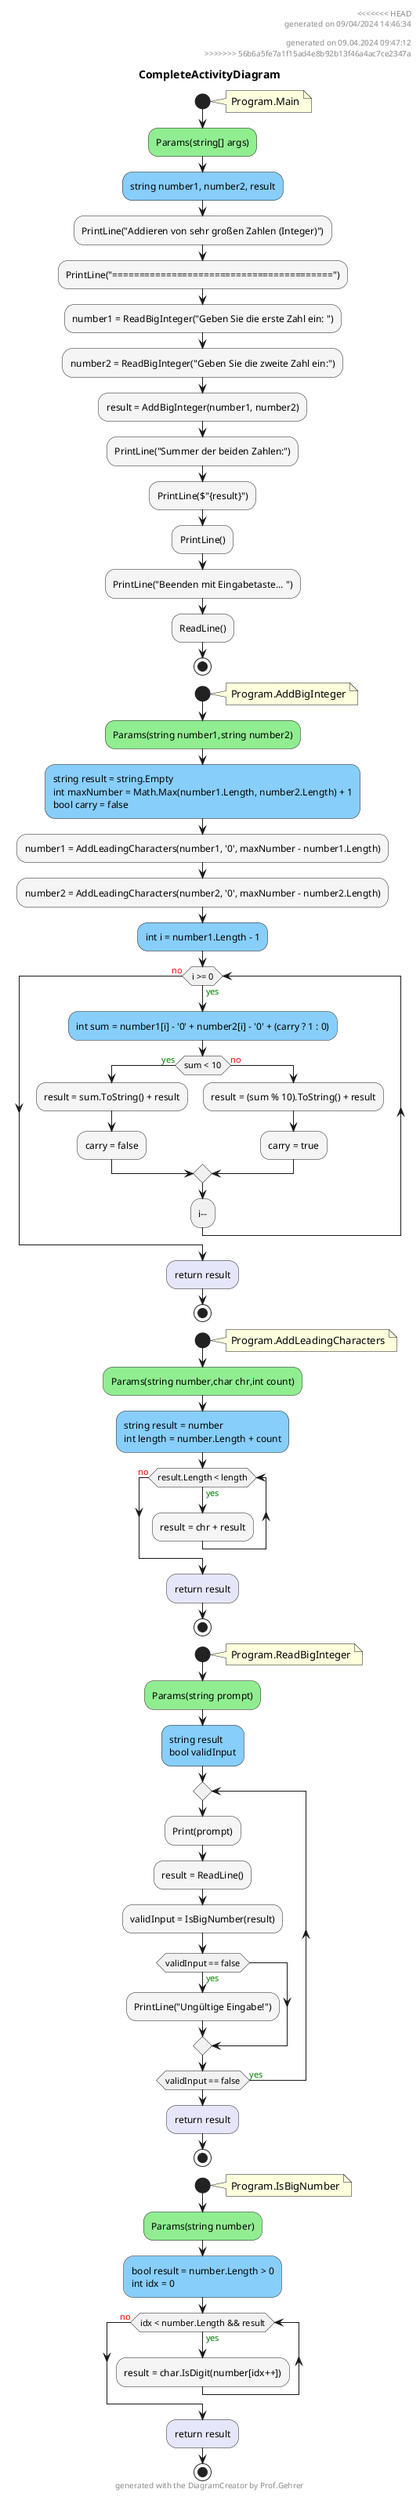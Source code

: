 @startuml CompleteActivityDiagram
header
<<<<<<< HEAD
generated on 09/04/2024 14:46:34
=======
generated on 09.04.2024 09:47:12
>>>>>>> 56b6a5fe7a1f15ad4e8b92b13f46a4ac7ce2347a
end header
title CompleteActivityDiagram
start
note right:  Program.Main
#LightGreen:Params(string[] args);
#LightSkyBlue:string number1, number2, result;
#WhiteSmoke:PrintLine("Addieren von sehr großen Zahlen (Integer)");
#WhiteSmoke:PrintLine("=========================================");
#WhiteSmoke:number1 = ReadBigInteger("Geben Sie die erste Zahl ein: ");
#WhiteSmoke:number2 = ReadBigInteger("Geben Sie die zweite Zahl ein:");
#WhiteSmoke:result = AddBigInteger(number1, number2);
#WhiteSmoke:PrintLine("Summer der beiden Zahlen:");
#WhiteSmoke:PrintLine($"{result}");
#WhiteSmoke:PrintLine();
#WhiteSmoke:PrintLine("Beenden mit Eingabetaste... ");
#WhiteSmoke:ReadLine();
stop
start
note right:  Program.AddBigInteger
#LightGreen:Params(string number1,string number2);
#LightSkyBlue:string result = string.Empty\nint maxNumber = Math.Max(number1.Length, number2.Length) + 1\nbool carry = false;
#WhiteSmoke:number1 = AddLeadingCharacters(number1, '0', maxNumber - number1.Length);
#WhiteSmoke:number2 = AddLeadingCharacters(number2, '0', maxNumber - number2.Length);
#LightSkyBlue:int i = number1.Length - 1;
while (i >= 0) is (<color:green>yes)
        #LightSkyBlue:int sum = number1[i] - '0' + number2[i] - '0' + (carry ? 1 : 0);
        if (sum < 10) then (<color:green>yes)
                #WhiteSmoke:result = sum.ToString() + result;
                #WhiteSmoke:carry = false;
            else (<color:red>no)
                    #WhiteSmoke:result = (sum % 10).ToString() + result;
                    #WhiteSmoke:carry = true;
        endif
:i--;
endwhile (<color:red>no)
#Lavender:return result;
stop
start
note right:  Program.AddLeadingCharacters
#LightGreen:Params(string number,char chr,int count);
#LightSkyBlue:string result = number\nint length = number.Length + count;
while (result.Length < length) is (<color:green>yes)
        #WhiteSmoke:result = chr + result;
endwhile (<color:red>no)
#Lavender:return result;
stop
start
note right:  Program.ReadBigInteger
#LightGreen:Params(string prompt);
#LightSkyBlue:string result\nbool validInput;
repeat
        #WhiteSmoke:Print(prompt);
        #WhiteSmoke:result = ReadLine();
        #WhiteSmoke:validInput = IsBigNumber(result);
        if (validInput == false) then (<color:green>yes)
                #WhiteSmoke:PrintLine("Ungültige Eingabe!");
        endif
repeat while (validInput == false) is (<color:green>yes)
#Lavender:return result;
stop
start
note right:  Program.IsBigNumber
#LightGreen:Params(string number);
#LightSkyBlue:bool result = number.Length > 0\nint idx = 0;
while (idx < number.Length && result) is (<color:green>yes)
        #WhiteSmoke:result = char.IsDigit(number[idx++]);
endwhile (<color:red>no)
#Lavender:return result;
stop
footer
generated with the DiagramCreator by Prof.Gehrer
end footer
@enduml
